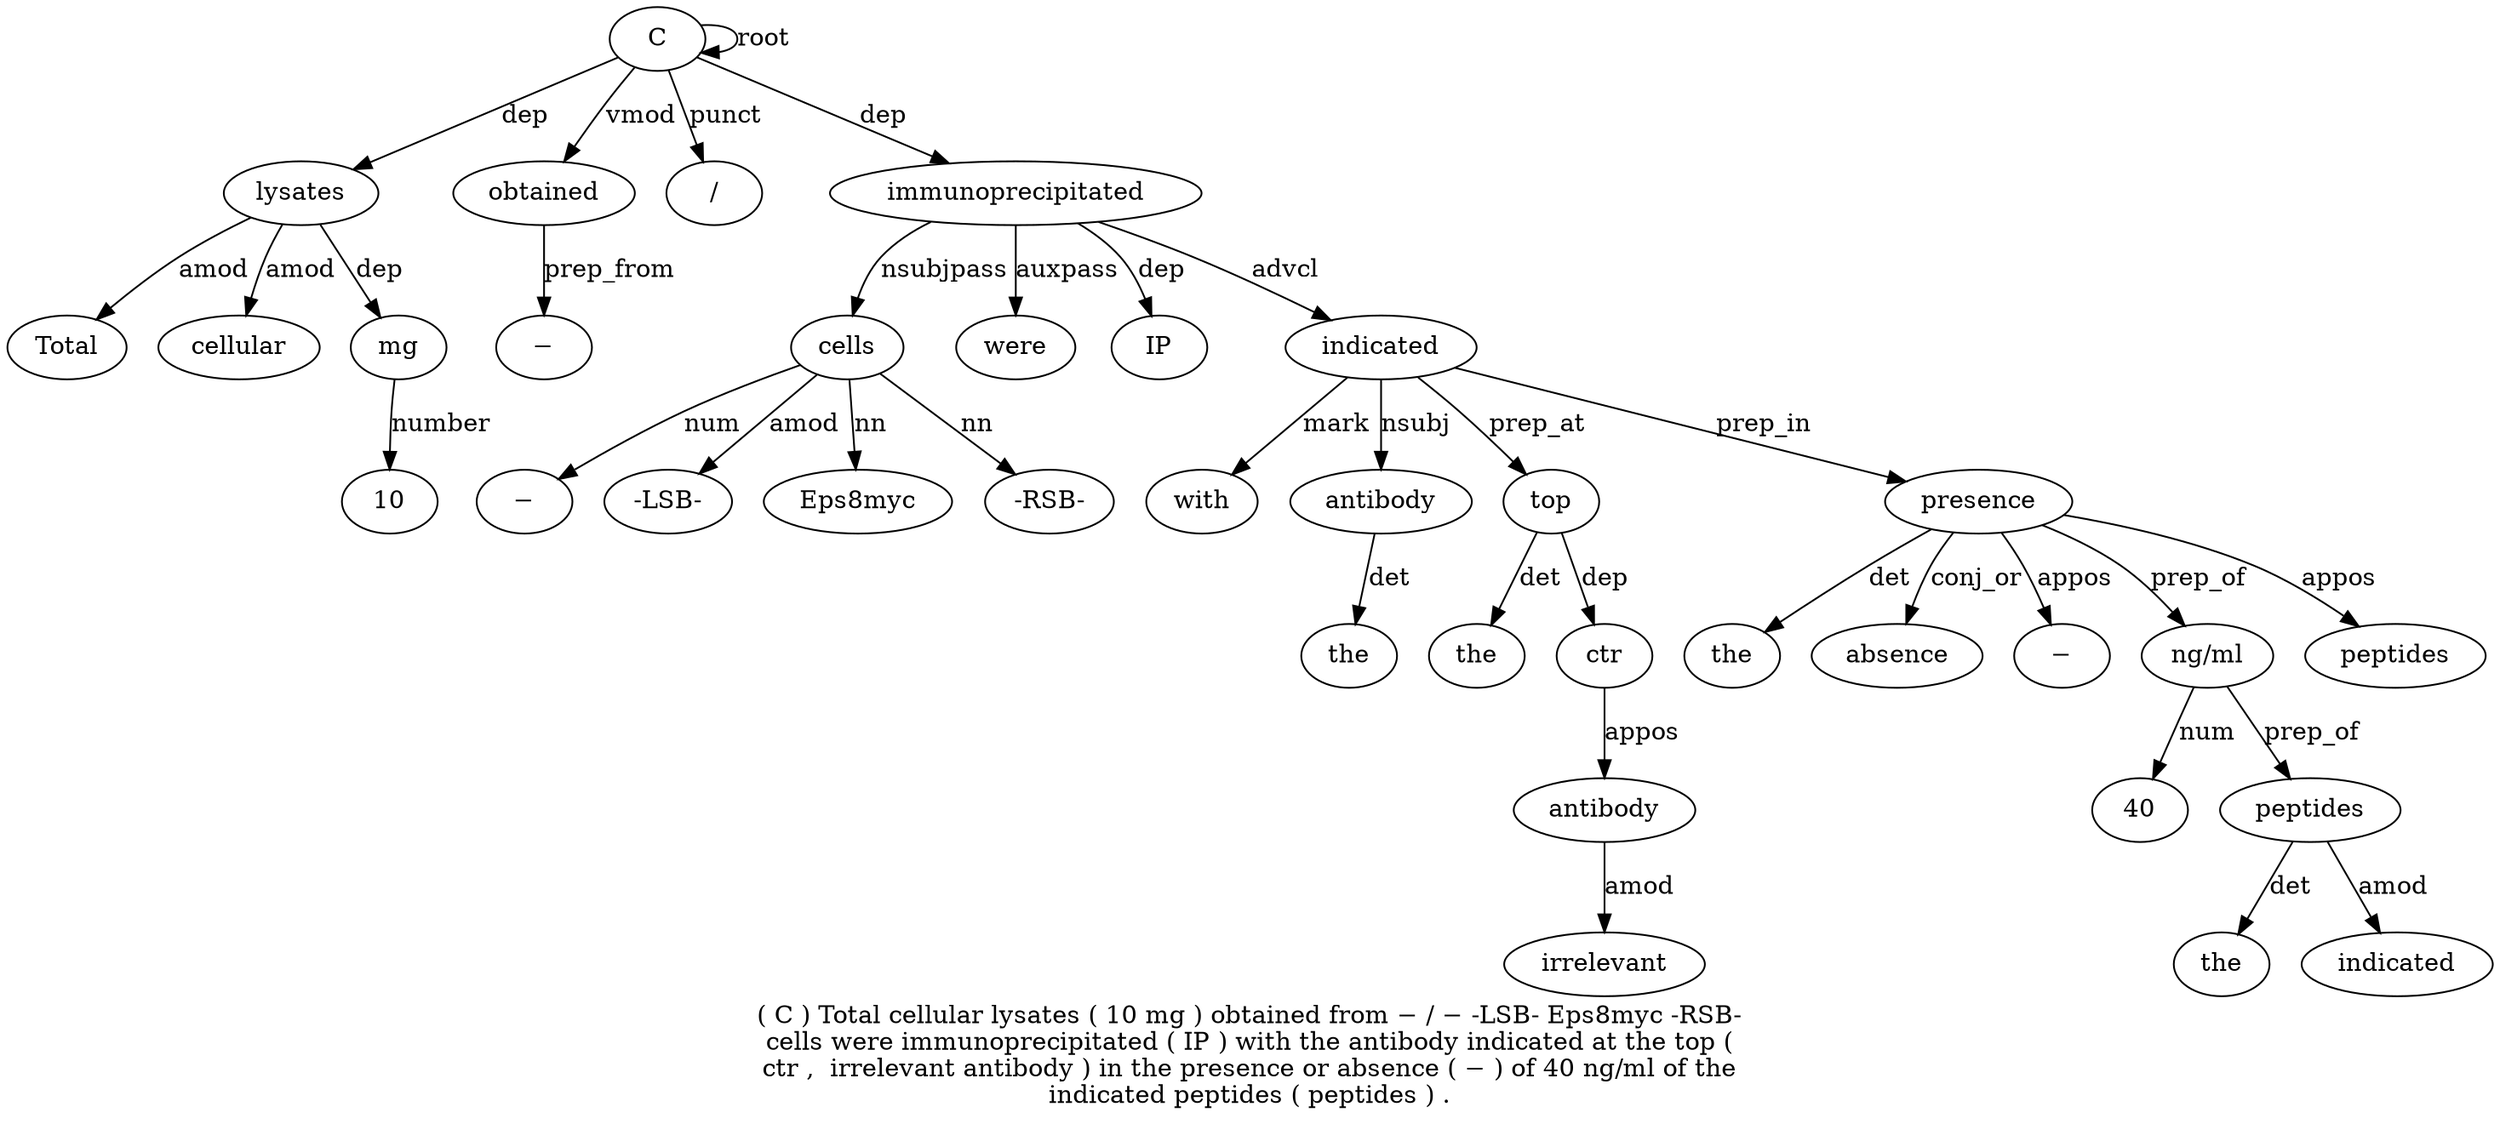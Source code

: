 digraph "( C ) Total cellular lysates ( 10 mg ) obtained from − / − -LSB- Eps8myc -RSB- cells were immunoprecipitated ( IP ) with the antibody indicated at the top ( ctr ,  irrelevant antibody ) in the presence or absence ( − ) of 40 ng/ml of the indicated peptides ( peptides ) ." {
label="( C ) Total cellular lysates ( 10 mg ) obtained from − / − -LSB- Eps8myc -RSB-
cells were immunoprecipitated ( IP ) with the antibody indicated at the top (
ctr ,  irrelevant antibody ) in the presence or absence ( − ) of 40 ng/ml of the
indicated peptides ( peptides ) .";
C2 [style=filled, fillcolor=white, label=C];
C2 -> C2  [label=root];
lysates6 [style=filled, fillcolor=white, label=lysates];
Total4 [style=filled, fillcolor=white, label=Total];
lysates6 -> Total4  [label=amod];
cellular5 [style=filled, fillcolor=white, label=cellular];
lysates6 -> cellular5  [label=amod];
C2 -> lysates6  [label=dep];
mg9 [style=filled, fillcolor=white, label=mg];
108 [style=filled, fillcolor=white, label=10];
mg9 -> 108  [label=number];
lysates6 -> mg9  [label=dep];
obtained11 [style=filled, fillcolor=white, label=obtained];
C2 -> obtained11  [label=vmod];
"−13" [style=filled, fillcolor=white, label="−"];
obtained11 -> "−13"  [label=prep_from];
"/14" [style=filled, fillcolor=white, label="/"];
C2 -> "/14"  [label=punct];
cells19 [style=filled, fillcolor=white, label=cells];
"−15" [style=filled, fillcolor=white, label="−"];
cells19 -> "−15"  [label=num];
"-LSB-16" [style=filled, fillcolor=white, label="-LSB-"];
cells19 -> "-LSB-16"  [label=amod];
Eps8myc17 [style=filled, fillcolor=white, label=Eps8myc];
cells19 -> Eps8myc17  [label=nn];
"-RSB-18" [style=filled, fillcolor=white, label="-RSB-"];
cells19 -> "-RSB-18"  [label=nn];
immunoprecipitated21 [style=filled, fillcolor=white, label=immunoprecipitated];
immunoprecipitated21 -> cells19  [label=nsubjpass];
were20 [style=filled, fillcolor=white, label=were];
immunoprecipitated21 -> were20  [label=auxpass];
C2 -> immunoprecipitated21  [label=dep];
IP23 [style=filled, fillcolor=white, label=IP];
immunoprecipitated21 -> IP23  [label=dep];
indicated28 [style=filled, fillcolor=white, label=indicated];
with25 [style=filled, fillcolor=white, label=with];
indicated28 -> with25  [label=mark];
antibody27 [style=filled, fillcolor=white, label=antibody];
the26 [style=filled, fillcolor=white, label=the];
antibody27 -> the26  [label=det];
indicated28 -> antibody27  [label=nsubj];
immunoprecipitated21 -> indicated28  [label=advcl];
top31 [style=filled, fillcolor=white, label=top];
the30 [style=filled, fillcolor=white, label=the];
top31 -> the30  [label=det];
indicated28 -> top31  [label=prep_at];
ctr33 [style=filled, fillcolor=white, label=ctr];
top31 -> ctr33  [label=dep];
antibody36 [style=filled, fillcolor=white, label=antibody];
irrelevant35 [style=filled, fillcolor=white, label=irrelevant];
antibody36 -> irrelevant35  [label=amod];
ctr33 -> antibody36  [label=appos];
presence40 [style=filled, fillcolor=white, label=presence];
the39 [style=filled, fillcolor=white, label=the];
presence40 -> the39  [label=det];
indicated28 -> presence40  [label=prep_in];
absence42 [style=filled, fillcolor=white, label=absence];
presence40 -> absence42  [label=conj_or];
"−44" [style=filled, fillcolor=white, label="−"];
presence40 -> "−44"  [label=appos];
"ng/ml48" [style=filled, fillcolor=white, label="ng/ml"];
4047 [style=filled, fillcolor=white, label=40];
"ng/ml48" -> 4047  [label=num];
presence40 -> "ng/ml48"  [label=prep_of];
peptides52 [style=filled, fillcolor=white, label=peptides];
the50 [style=filled, fillcolor=white, label=the];
peptides52 -> the50  [label=det];
indicated51 [style=filled, fillcolor=white, label=indicated];
peptides52 -> indicated51  [label=amod];
"ng/ml48" -> peptides52  [label=prep_of];
peptides54 [style=filled, fillcolor=white, label=peptides];
presence40 -> peptides54  [label=appos];
}
